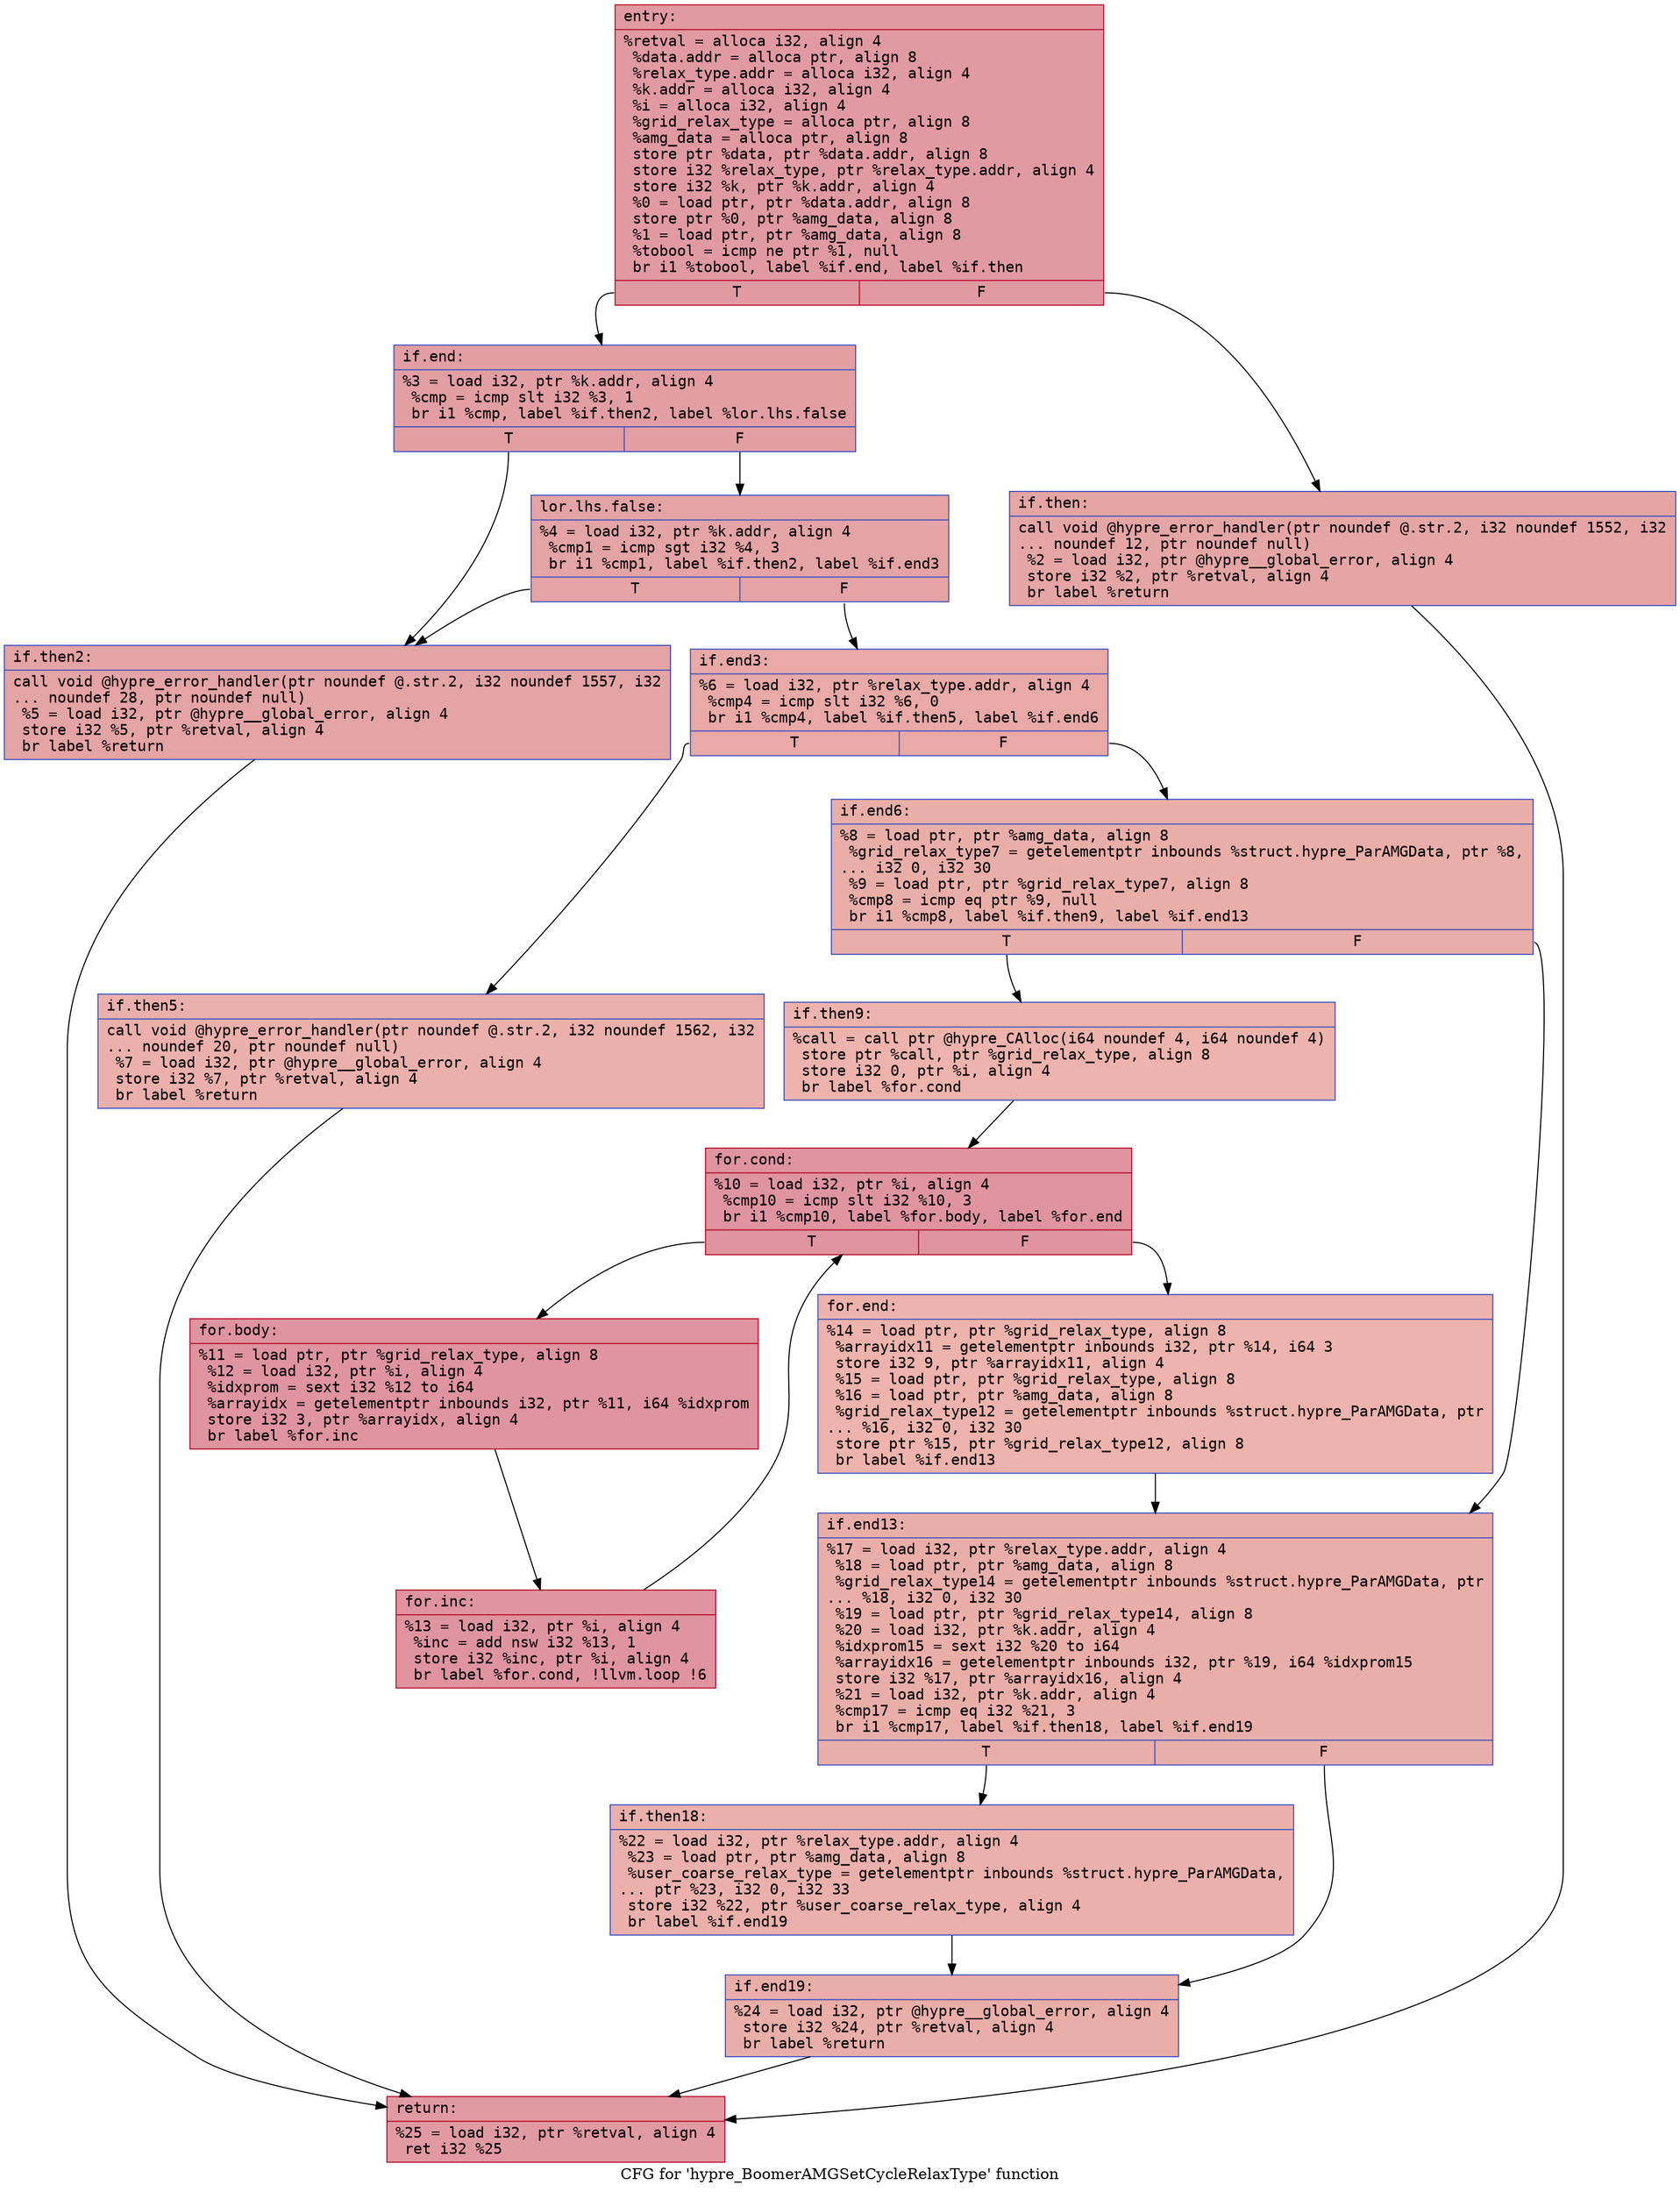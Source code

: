 digraph "CFG for 'hypre_BoomerAMGSetCycleRelaxType' function" {
	label="CFG for 'hypre_BoomerAMGSetCycleRelaxType' function";

	Node0x55fa809eebc0 [shape=record,color="#b70d28ff", style=filled, fillcolor="#bb1b2c70" fontname="Courier",label="{entry:\l|  %retval = alloca i32, align 4\l  %data.addr = alloca ptr, align 8\l  %relax_type.addr = alloca i32, align 4\l  %k.addr = alloca i32, align 4\l  %i = alloca i32, align 4\l  %grid_relax_type = alloca ptr, align 8\l  %amg_data = alloca ptr, align 8\l  store ptr %data, ptr %data.addr, align 8\l  store i32 %relax_type, ptr %relax_type.addr, align 4\l  store i32 %k, ptr %k.addr, align 4\l  %0 = load ptr, ptr %data.addr, align 8\l  store ptr %0, ptr %amg_data, align 8\l  %1 = load ptr, ptr %amg_data, align 8\l  %tobool = icmp ne ptr %1, null\l  br i1 %tobool, label %if.end, label %if.then\l|{<s0>T|<s1>F}}"];
	Node0x55fa809eebc0:s0 -> Node0x55fa809ef430[tooltip="entry -> if.end\nProbability 62.50%" ];
	Node0x55fa809eebc0:s1 -> Node0x55fa809eea90[tooltip="entry -> if.then\nProbability 37.50%" ];
	Node0x55fa809eea90 [shape=record,color="#3d50c3ff", style=filled, fillcolor="#c5333470" fontname="Courier",label="{if.then:\l|  call void @hypre_error_handler(ptr noundef @.str.2, i32 noundef 1552, i32\l... noundef 12, ptr noundef null)\l  %2 = load i32, ptr @hypre__global_error, align 4\l  store i32 %2, ptr %retval, align 4\l  br label %return\l}"];
	Node0x55fa809eea90 -> Node0x55fa809ef990[tooltip="if.then -> return\nProbability 100.00%" ];
	Node0x55fa809ef430 [shape=record,color="#3d50c3ff", style=filled, fillcolor="#be242e70" fontname="Courier",label="{if.end:\l|  %3 = load i32, ptr %k.addr, align 4\l  %cmp = icmp slt i32 %3, 1\l  br i1 %cmp, label %if.then2, label %lor.lhs.false\l|{<s0>T|<s1>F}}"];
	Node0x55fa809ef430:s0 -> Node0x55fa809efb60[tooltip="if.end -> if.then2\nProbability 37.50%" ];
	Node0x55fa809ef430:s1 -> Node0x55fa809efbb0[tooltip="if.end -> lor.lhs.false\nProbability 62.50%" ];
	Node0x55fa809efbb0 [shape=record,color="#3d50c3ff", style=filled, fillcolor="#c32e3170" fontname="Courier",label="{lor.lhs.false:\l|  %4 = load i32, ptr %k.addr, align 4\l  %cmp1 = icmp sgt i32 %4, 3\l  br i1 %cmp1, label %if.then2, label %if.end3\l|{<s0>T|<s1>F}}"];
	Node0x55fa809efbb0:s0 -> Node0x55fa809efb60[tooltip="lor.lhs.false -> if.then2\nProbability 50.00%" ];
	Node0x55fa809efbb0:s1 -> Node0x55fa809efde0[tooltip="lor.lhs.false -> if.end3\nProbability 50.00%" ];
	Node0x55fa809efb60 [shape=record,color="#3d50c3ff", style=filled, fillcolor="#c32e3170" fontname="Courier",label="{if.then2:\l|  call void @hypre_error_handler(ptr noundef @.str.2, i32 noundef 1557, i32\l... noundef 28, ptr noundef null)\l  %5 = load i32, ptr @hypre__global_error, align 4\l  store i32 %5, ptr %retval, align 4\l  br label %return\l}"];
	Node0x55fa809efb60 -> Node0x55fa809ef990[tooltip="if.then2 -> return\nProbability 100.00%" ];
	Node0x55fa809efde0 [shape=record,color="#3d50c3ff", style=filled, fillcolor="#ca3b3770" fontname="Courier",label="{if.end3:\l|  %6 = load i32, ptr %relax_type.addr, align 4\l  %cmp4 = icmp slt i32 %6, 0\l  br i1 %cmp4, label %if.then5, label %if.end6\l|{<s0>T|<s1>F}}"];
	Node0x55fa809efde0:s0 -> Node0x55fa809f03c0[tooltip="if.end3 -> if.then5\nProbability 37.50%" ];
	Node0x55fa809efde0:s1 -> Node0x55fa809f0410[tooltip="if.end3 -> if.end6\nProbability 62.50%" ];
	Node0x55fa809f03c0 [shape=record,color="#3d50c3ff", style=filled, fillcolor="#d24b4070" fontname="Courier",label="{if.then5:\l|  call void @hypre_error_handler(ptr noundef @.str.2, i32 noundef 1562, i32\l... noundef 20, ptr noundef null)\l  %7 = load i32, ptr @hypre__global_error, align 4\l  store i32 %7, ptr %retval, align 4\l  br label %return\l}"];
	Node0x55fa809f03c0 -> Node0x55fa809ef990[tooltip="if.then5 -> return\nProbability 100.00%" ];
	Node0x55fa809f0410 [shape=record,color="#3d50c3ff", style=filled, fillcolor="#d0473d70" fontname="Courier",label="{if.end6:\l|  %8 = load ptr, ptr %amg_data, align 8\l  %grid_relax_type7 = getelementptr inbounds %struct.hypre_ParAMGData, ptr %8,\l... i32 0, i32 30\l  %9 = load ptr, ptr %grid_relax_type7, align 8\l  %cmp8 = icmp eq ptr %9, null\l  br i1 %cmp8, label %if.then9, label %if.end13\l|{<s0>T|<s1>F}}"];
	Node0x55fa809f0410:s0 -> Node0x55fa809f0e90[tooltip="if.end6 -> if.then9\nProbability 37.50%" ];
	Node0x55fa809f0410:s1 -> Node0x55fa809f0ee0[tooltip="if.end6 -> if.end13\nProbability 62.50%" ];
	Node0x55fa809f0e90 [shape=record,color="#3d50c3ff", style=filled, fillcolor="#d6524470" fontname="Courier",label="{if.then9:\l|  %call = call ptr @hypre_CAlloc(i64 noundef 4, i64 noundef 4)\l  store ptr %call, ptr %grid_relax_type, align 8\l  store i32 0, ptr %i, align 4\l  br label %for.cond\l}"];
	Node0x55fa809f0e90 -> Node0x55fa809f1250[tooltip="if.then9 -> for.cond\nProbability 100.00%" ];
	Node0x55fa809f1250 [shape=record,color="#b70d28ff", style=filled, fillcolor="#b70d2870" fontname="Courier",label="{for.cond:\l|  %10 = load i32, ptr %i, align 4\l  %cmp10 = icmp slt i32 %10, 3\l  br i1 %cmp10, label %for.body, label %for.end\l|{<s0>T|<s1>F}}"];
	Node0x55fa809f1250:s0 -> Node0x55fa809f1420[tooltip="for.cond -> for.body\nProbability 96.88%" ];
	Node0x55fa809f1250:s1 -> Node0x55fa809f14a0[tooltip="for.cond -> for.end\nProbability 3.12%" ];
	Node0x55fa809f1420 [shape=record,color="#b70d28ff", style=filled, fillcolor="#b70d2870" fontname="Courier",label="{for.body:\l|  %11 = load ptr, ptr %grid_relax_type, align 8\l  %12 = load i32, ptr %i, align 4\l  %idxprom = sext i32 %12 to i64\l  %arrayidx = getelementptr inbounds i32, ptr %11, i64 %idxprom\l  store i32 3, ptr %arrayidx, align 4\l  br label %for.inc\l}"];
	Node0x55fa809f1420 -> Node0x55fa809f18c0[tooltip="for.body -> for.inc\nProbability 100.00%" ];
	Node0x55fa809f18c0 [shape=record,color="#b70d28ff", style=filled, fillcolor="#b70d2870" fontname="Courier",label="{for.inc:\l|  %13 = load i32, ptr %i, align 4\l  %inc = add nsw i32 %13, 1\l  store i32 %inc, ptr %i, align 4\l  br label %for.cond, !llvm.loop !6\l}"];
	Node0x55fa809f18c0 -> Node0x55fa809f1250[tooltip="for.inc -> for.cond\nProbability 100.00%" ];
	Node0x55fa809f14a0 [shape=record,color="#3d50c3ff", style=filled, fillcolor="#d6524470" fontname="Courier",label="{for.end:\l|  %14 = load ptr, ptr %grid_relax_type, align 8\l  %arrayidx11 = getelementptr inbounds i32, ptr %14, i64 3\l  store i32 9, ptr %arrayidx11, align 4\l  %15 = load ptr, ptr %grid_relax_type, align 8\l  %16 = load ptr, ptr %amg_data, align 8\l  %grid_relax_type12 = getelementptr inbounds %struct.hypre_ParAMGData, ptr\l... %16, i32 0, i32 30\l  store ptr %15, ptr %grid_relax_type12, align 8\l  br label %if.end13\l}"];
	Node0x55fa809f14a0 -> Node0x55fa809f0ee0[tooltip="for.end -> if.end13\nProbability 100.00%" ];
	Node0x55fa809f0ee0 [shape=record,color="#3d50c3ff", style=filled, fillcolor="#d0473d70" fontname="Courier",label="{if.end13:\l|  %17 = load i32, ptr %relax_type.addr, align 4\l  %18 = load ptr, ptr %amg_data, align 8\l  %grid_relax_type14 = getelementptr inbounds %struct.hypre_ParAMGData, ptr\l... %18, i32 0, i32 30\l  %19 = load ptr, ptr %grid_relax_type14, align 8\l  %20 = load i32, ptr %k.addr, align 4\l  %idxprom15 = sext i32 %20 to i64\l  %arrayidx16 = getelementptr inbounds i32, ptr %19, i64 %idxprom15\l  store i32 %17, ptr %arrayidx16, align 4\l  %21 = load i32, ptr %k.addr, align 4\l  %cmp17 = icmp eq i32 %21, 3\l  br i1 %cmp17, label %if.then18, label %if.end19\l|{<s0>T|<s1>F}}"];
	Node0x55fa809f0ee0:s0 -> Node0x55fa809f2880[tooltip="if.end13 -> if.then18\nProbability 50.00%" ];
	Node0x55fa809f0ee0:s1 -> Node0x55fa809f2900[tooltip="if.end13 -> if.end19\nProbability 50.00%" ];
	Node0x55fa809f2880 [shape=record,color="#3d50c3ff", style=filled, fillcolor="#d24b4070" fontname="Courier",label="{if.then18:\l|  %22 = load i32, ptr %relax_type.addr, align 4\l  %23 = load ptr, ptr %amg_data, align 8\l  %user_coarse_relax_type = getelementptr inbounds %struct.hypre_ParAMGData,\l... ptr %23, i32 0, i32 33\l  store i32 %22, ptr %user_coarse_relax_type, align 4\l  br label %if.end19\l}"];
	Node0x55fa809f2880 -> Node0x55fa809f2900[tooltip="if.then18 -> if.end19\nProbability 100.00%" ];
	Node0x55fa809f2900 [shape=record,color="#3d50c3ff", style=filled, fillcolor="#d0473d70" fontname="Courier",label="{if.end19:\l|  %24 = load i32, ptr @hypre__global_error, align 4\l  store i32 %24, ptr %retval, align 4\l  br label %return\l}"];
	Node0x55fa809f2900 -> Node0x55fa809ef990[tooltip="if.end19 -> return\nProbability 100.00%" ];
	Node0x55fa809ef990 [shape=record,color="#b70d28ff", style=filled, fillcolor="#bb1b2c70" fontname="Courier",label="{return:\l|  %25 = load i32, ptr %retval, align 4\l  ret i32 %25\l}"];
}
